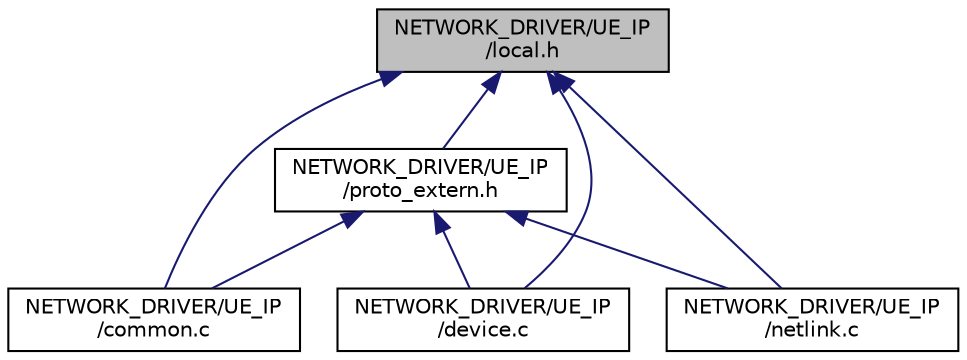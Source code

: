 digraph "NETWORK_DRIVER/UE_IP/local.h"
{
 // LATEX_PDF_SIZE
  edge [fontname="Helvetica",fontsize="10",labelfontname="Helvetica",labelfontsize="10"];
  node [fontname="Helvetica",fontsize="10",shape=record];
  Node1 [label="NETWORK_DRIVER/UE_IP\l/local.h",height=0.2,width=0.4,color="black", fillcolor="grey75", style="filled", fontcolor="black",tooltip=" "];
  Node1 -> Node2 [dir="back",color="midnightblue",fontsize="10",style="solid",fontname="Helvetica"];
  Node2 [label="NETWORK_DRIVER/UE_IP\l/common.c",height=0.2,width=0.4,color="black", fillcolor="white", style="filled",URL="$NETWORK__DRIVER_2UE__IP_2common_8c.html",tooltip=" "];
  Node1 -> Node3 [dir="back",color="midnightblue",fontsize="10",style="solid",fontname="Helvetica"];
  Node3 [label="NETWORK_DRIVER/UE_IP\l/device.c",height=0.2,width=0.4,color="black", fillcolor="white", style="filled",URL="$UE__IP_2device_8c.html",tooltip="Networking Device Driver for OpenAirInterface."];
  Node1 -> Node4 [dir="back",color="midnightblue",fontsize="10",style="solid",fontname="Helvetica"];
  Node4 [label="NETWORK_DRIVER/UE_IP\l/netlink.c",height=0.2,width=0.4,color="black", fillcolor="white", style="filled",URL="$UE__IP_2netlink_8c.html",tooltip="establish a netlink"];
  Node1 -> Node5 [dir="back",color="midnightblue",fontsize="10",style="solid",fontname="Helvetica"];
  Node5 [label="NETWORK_DRIVER/UE_IP\l/proto_extern.h",height=0.2,width=0.4,color="black", fillcolor="white", style="filled",URL="$UE__IP_2proto__extern_8h.html",tooltip=" "];
  Node5 -> Node2 [dir="back",color="midnightblue",fontsize="10",style="solid",fontname="Helvetica"];
  Node5 -> Node3 [dir="back",color="midnightblue",fontsize="10",style="solid",fontname="Helvetica"];
  Node5 -> Node4 [dir="back",color="midnightblue",fontsize="10",style="solid",fontname="Helvetica"];
}
